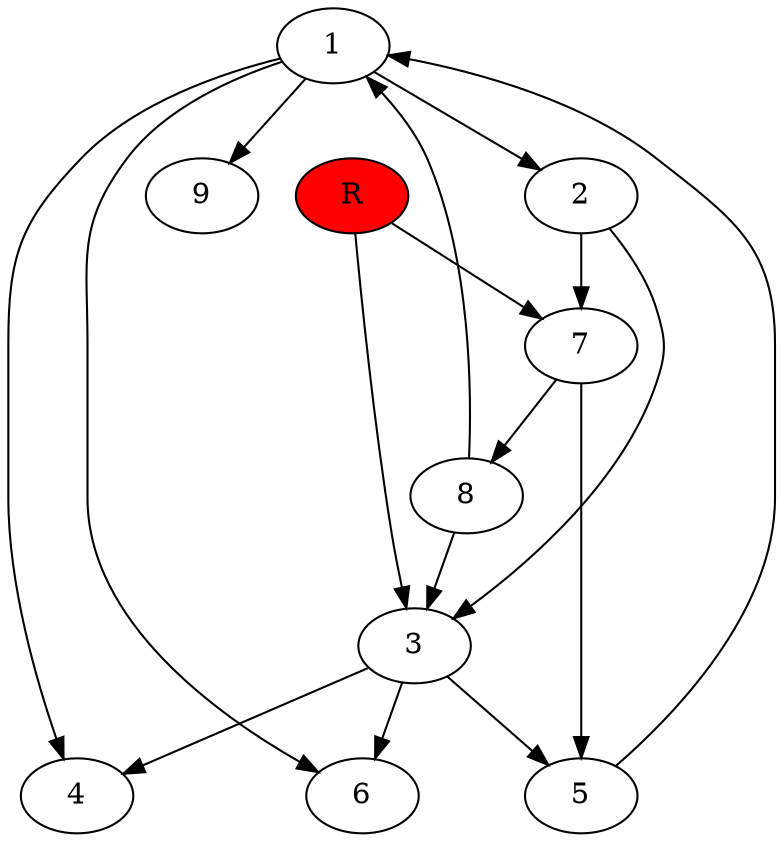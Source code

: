 digraph prb46098 {
	1
	2
	3
	4
	5
	6
	7
	8
	R [fillcolor="#ff0000" style=filled]
	1 -> 2
	1 -> 4
	1 -> 6
	1 -> 9
	2 -> 3
	2 -> 7
	3 -> 4
	3 -> 5
	3 -> 6
	5 -> 1
	7 -> 5
	7 -> 8
	8 -> 1
	8 -> 3
	R -> 3
	R -> 7
}

